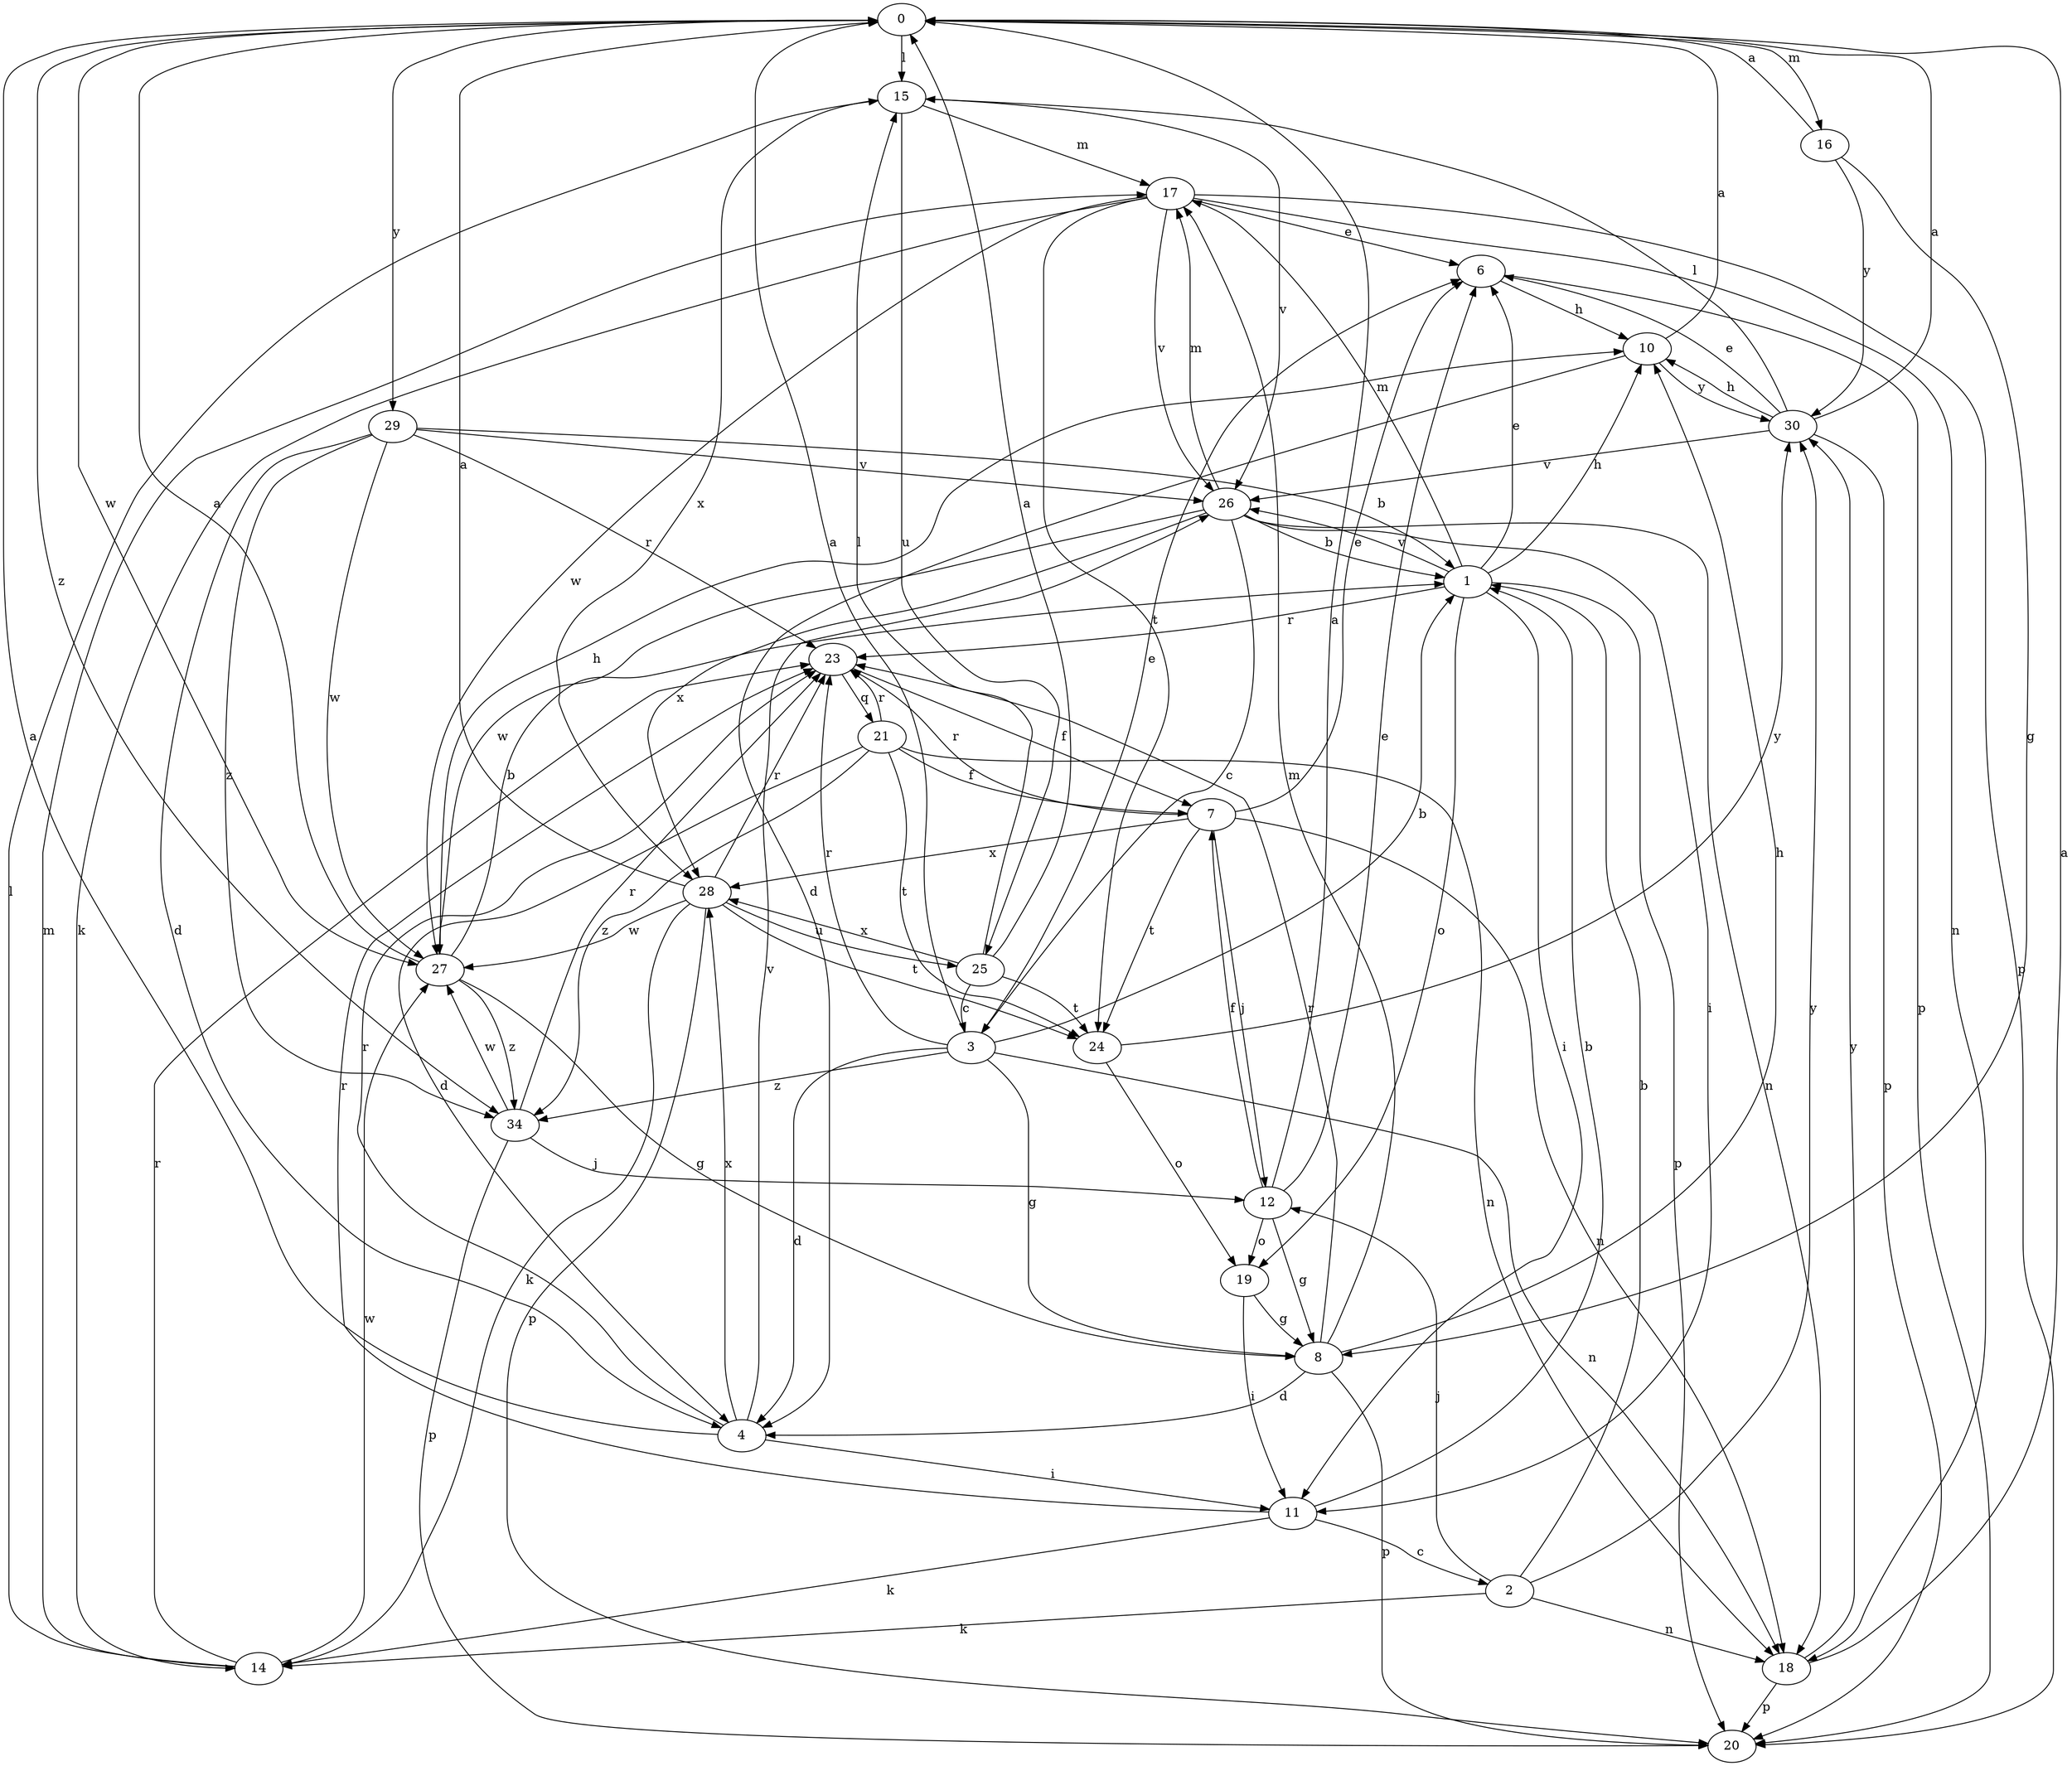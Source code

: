 strict digraph  {
0;
1;
2;
3;
4;
6;
7;
8;
10;
11;
12;
14;
15;
16;
17;
18;
19;
20;
21;
23;
24;
25;
26;
27;
28;
29;
30;
34;
0 -> 15  [label=l];
0 -> 16  [label=m];
0 -> 27  [label=w];
0 -> 29  [label=y];
0 -> 34  [label=z];
1 -> 6  [label=e];
1 -> 10  [label=h];
1 -> 11  [label=i];
1 -> 17  [label=m];
1 -> 19  [label=o];
1 -> 20  [label=p];
1 -> 23  [label=r];
1 -> 26  [label=v];
2 -> 1  [label=b];
2 -> 12  [label=j];
2 -> 14  [label=k];
2 -> 18  [label=n];
2 -> 30  [label=y];
3 -> 0  [label=a];
3 -> 1  [label=b];
3 -> 4  [label=d];
3 -> 6  [label=e];
3 -> 8  [label=g];
3 -> 18  [label=n];
3 -> 23  [label=r];
3 -> 34  [label=z];
4 -> 0  [label=a];
4 -> 11  [label=i];
4 -> 23  [label=r];
4 -> 26  [label=v];
4 -> 28  [label=x];
6 -> 10  [label=h];
6 -> 20  [label=p];
7 -> 6  [label=e];
7 -> 12  [label=j];
7 -> 18  [label=n];
7 -> 23  [label=r];
7 -> 24  [label=t];
7 -> 28  [label=x];
8 -> 4  [label=d];
8 -> 10  [label=h];
8 -> 17  [label=m];
8 -> 20  [label=p];
8 -> 23  [label=r];
10 -> 0  [label=a];
10 -> 4  [label=d];
10 -> 30  [label=y];
11 -> 1  [label=b];
11 -> 2  [label=c];
11 -> 14  [label=k];
11 -> 23  [label=r];
12 -> 0  [label=a];
12 -> 6  [label=e];
12 -> 7  [label=f];
12 -> 8  [label=g];
12 -> 19  [label=o];
14 -> 15  [label=l];
14 -> 17  [label=m];
14 -> 23  [label=r];
14 -> 27  [label=w];
15 -> 17  [label=m];
15 -> 25  [label=u];
15 -> 26  [label=v];
15 -> 28  [label=x];
16 -> 0  [label=a];
16 -> 8  [label=g];
16 -> 30  [label=y];
17 -> 6  [label=e];
17 -> 14  [label=k];
17 -> 18  [label=n];
17 -> 20  [label=p];
17 -> 24  [label=t];
17 -> 26  [label=v];
17 -> 27  [label=w];
18 -> 0  [label=a];
18 -> 20  [label=p];
18 -> 30  [label=y];
19 -> 8  [label=g];
19 -> 11  [label=i];
21 -> 4  [label=d];
21 -> 7  [label=f];
21 -> 18  [label=n];
21 -> 23  [label=r];
21 -> 24  [label=t];
21 -> 34  [label=z];
23 -> 7  [label=f];
23 -> 21  [label=q];
24 -> 19  [label=o];
24 -> 30  [label=y];
25 -> 0  [label=a];
25 -> 3  [label=c];
25 -> 15  [label=l];
25 -> 24  [label=t];
25 -> 28  [label=x];
26 -> 1  [label=b];
26 -> 3  [label=c];
26 -> 11  [label=i];
26 -> 17  [label=m];
26 -> 18  [label=n];
26 -> 27  [label=w];
26 -> 28  [label=x];
27 -> 0  [label=a];
27 -> 1  [label=b];
27 -> 8  [label=g];
27 -> 10  [label=h];
27 -> 34  [label=z];
28 -> 0  [label=a];
28 -> 14  [label=k];
28 -> 20  [label=p];
28 -> 23  [label=r];
28 -> 24  [label=t];
28 -> 25  [label=u];
28 -> 27  [label=w];
29 -> 1  [label=b];
29 -> 4  [label=d];
29 -> 23  [label=r];
29 -> 26  [label=v];
29 -> 27  [label=w];
29 -> 34  [label=z];
30 -> 0  [label=a];
30 -> 6  [label=e];
30 -> 10  [label=h];
30 -> 15  [label=l];
30 -> 20  [label=p];
30 -> 26  [label=v];
34 -> 12  [label=j];
34 -> 20  [label=p];
34 -> 23  [label=r];
34 -> 27  [label=w];
}

